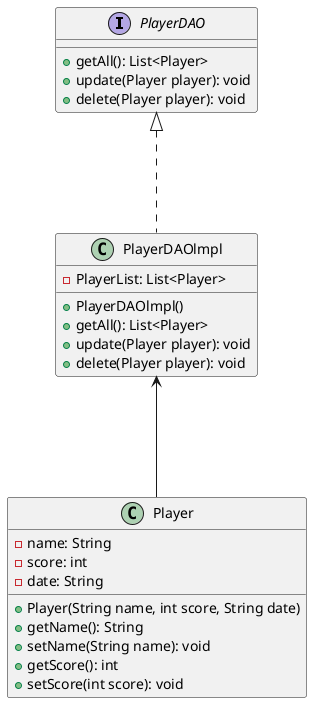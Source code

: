 @startuml
'https://plantuml.com/class-diagram

interface PlayerDAO {
    + getAll(): List<Player>
'    + getOne(Type1 attr1): ValueObject
    + update(Player player): void
    + delete(Player player): void
}

PlayerDAO <|... PlayerDAOlmpl

class PlayerDAOlmpl {
    - PlayerList: List<Player>

    + PlayerDAOlmpl()
    + getAll(): List<Player>
'    + getOne(Type1 attr1): Player
    + update(Player player): void
    + delete(Player player): void
}

PlayerDAOlmpl <--- Player

class Player {
    - name: String
    - score: int
    - date: String

    + Player(String name, int score, String date)
    + getName(): String
    + setName(String name): void
    + getScore(): int
    + setScore(int score): void
}


@enduml